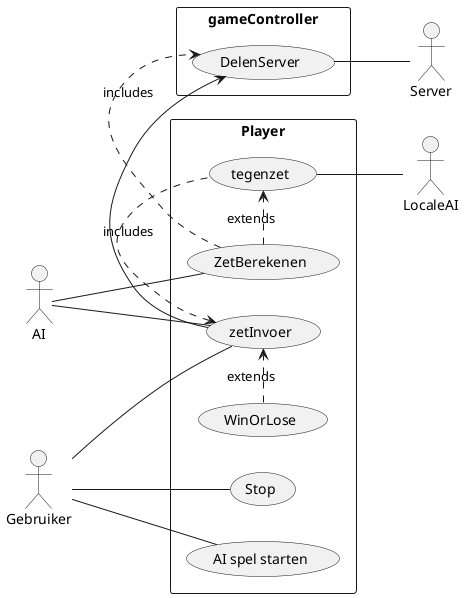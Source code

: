 @startuml
'https://plantuml.com/use-case-diagram

left to right direction
skinparam packageStyle rectangle
actor AI
actor Gebruiker
actor LocaleAI
actor Server

rectangle Player {

    Gebruiker -- (AI spel starten)
    Gebruiker -- (Stop)
    Gebruiker -- (zetInvoer)
    (WinOrLose) .> (zetInvoer): extends
    AI -- (zetInvoer)
    AI -- (ZetBerekenen)
    (tegenzet) -- LocaleAI
    (ZetBerekenen) .> (tegenzet) : extends
    (zetInvoer) <. (tegenzet) :includes

}

rectangle gameController {
    (DelenServer) -- Server
    (ZetBerekenen) .>(DelenServer) :includes
    (zetInvoer) -> (DelenServer)
}


@enduml